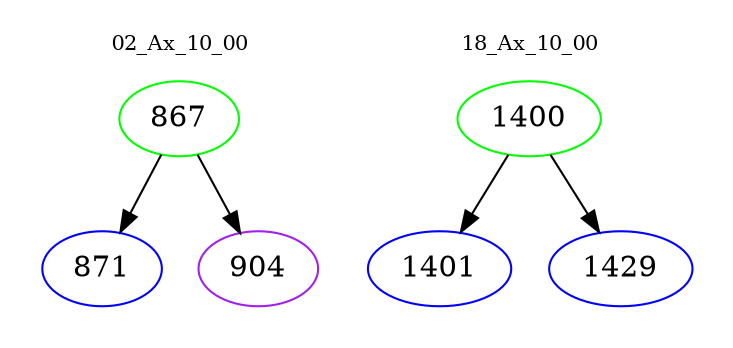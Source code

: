 digraph{
subgraph cluster_0 {
color = white
label = "02_Ax_10_00";
fontsize=10;
T0_867 [label="867", color="green"]
T0_867 -> T0_871 [color="black"]
T0_871 [label="871", color="blue"]
T0_867 -> T0_904 [color="black"]
T0_904 [label="904", color="purple"]
}
subgraph cluster_1 {
color = white
label = "18_Ax_10_00";
fontsize=10;
T1_1400 [label="1400", color="green"]
T1_1400 -> T1_1401 [color="black"]
T1_1401 [label="1401", color="blue"]
T1_1400 -> T1_1429 [color="black"]
T1_1429 [label="1429", color="blue"]
}
}
